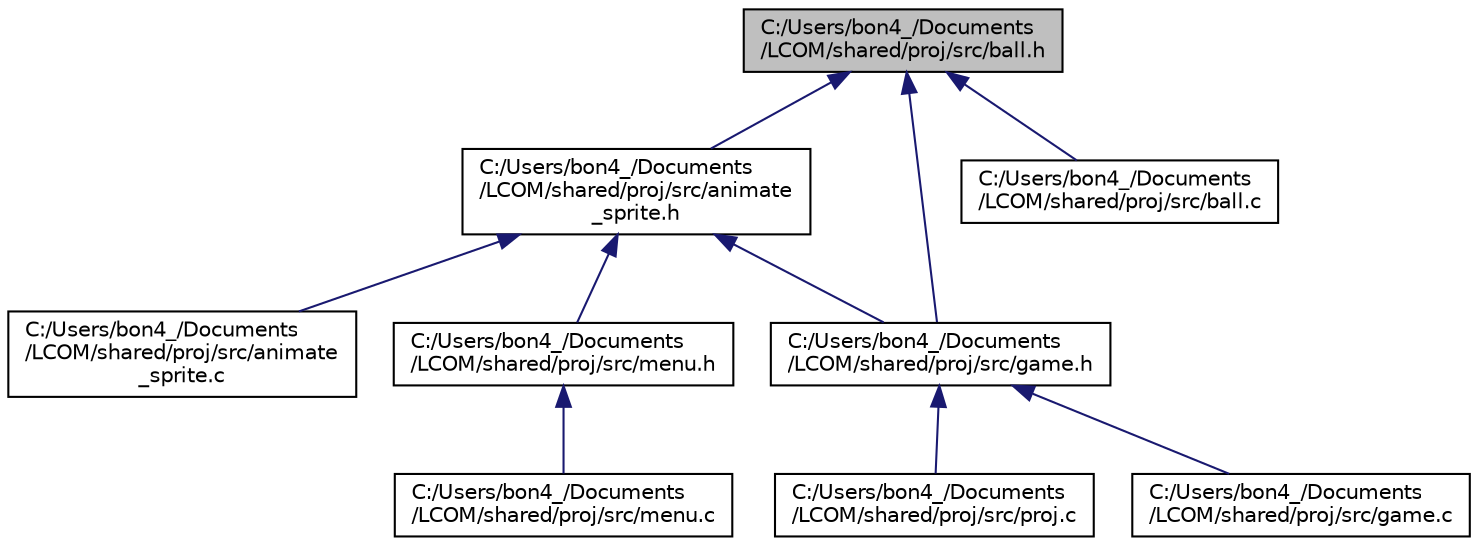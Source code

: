 digraph "C:/Users/bon4_/Documents/LCOM/shared/proj/src/ball.h"
{
 // LATEX_PDF_SIZE
  edge [fontname="Helvetica",fontsize="10",labelfontname="Helvetica",labelfontsize="10"];
  node [fontname="Helvetica",fontsize="10",shape=record];
  Node1 [label="C:/Users/bon4_/Documents\l/LCOM/shared/proj/src/ball.h",height=0.2,width=0.4,color="black", fillcolor="grey75", style="filled", fontcolor="black",tooltip=" "];
  Node1 -> Node2 [dir="back",color="midnightblue",fontsize="10",style="solid"];
  Node2 [label="C:/Users/bon4_/Documents\l/LCOM/shared/proj/src/animate\l_sprite.h",height=0.2,width=0.4,color="black", fillcolor="white", style="filled",URL="$animate__sprite_8h.html",tooltip=" "];
  Node2 -> Node3 [dir="back",color="midnightblue",fontsize="10",style="solid"];
  Node3 [label="C:/Users/bon4_/Documents\l/LCOM/shared/proj/src/animate\l_sprite.c",height=0.2,width=0.4,color="black", fillcolor="white", style="filled",URL="$animate__sprite_8c.html",tooltip=" "];
  Node2 -> Node4 [dir="back",color="midnightblue",fontsize="10",style="solid"];
  Node4 [label="C:/Users/bon4_/Documents\l/LCOM/shared/proj/src/game.h",height=0.2,width=0.4,color="black", fillcolor="white", style="filled",URL="$game_8h.html",tooltip=" "];
  Node4 -> Node5 [dir="back",color="midnightblue",fontsize="10",style="solid"];
  Node5 [label="C:/Users/bon4_/Documents\l/LCOM/shared/proj/src/game.c",height=0.2,width=0.4,color="black", fillcolor="white", style="filled",URL="$game_8c.html",tooltip=" "];
  Node4 -> Node6 [dir="back",color="midnightblue",fontsize="10",style="solid"];
  Node6 [label="C:/Users/bon4_/Documents\l/LCOM/shared/proj/src/proj.c",height=0.2,width=0.4,color="black", fillcolor="white", style="filled",URL="$proj_8c.html",tooltip=" "];
  Node2 -> Node7 [dir="back",color="midnightblue",fontsize="10",style="solid"];
  Node7 [label="C:/Users/bon4_/Documents\l/LCOM/shared/proj/src/menu.h",height=0.2,width=0.4,color="black", fillcolor="white", style="filled",URL="$menu_8h.html",tooltip=" "];
  Node7 -> Node8 [dir="back",color="midnightblue",fontsize="10",style="solid"];
  Node8 [label="C:/Users/bon4_/Documents\l/LCOM/shared/proj/src/menu.c",height=0.2,width=0.4,color="black", fillcolor="white", style="filled",URL="$menu_8c.html",tooltip=" "];
  Node1 -> Node9 [dir="back",color="midnightblue",fontsize="10",style="solid"];
  Node9 [label="C:/Users/bon4_/Documents\l/LCOM/shared/proj/src/ball.c",height=0.2,width=0.4,color="black", fillcolor="white", style="filled",URL="$ball_8c.html",tooltip=" "];
  Node1 -> Node4 [dir="back",color="midnightblue",fontsize="10",style="solid"];
}
